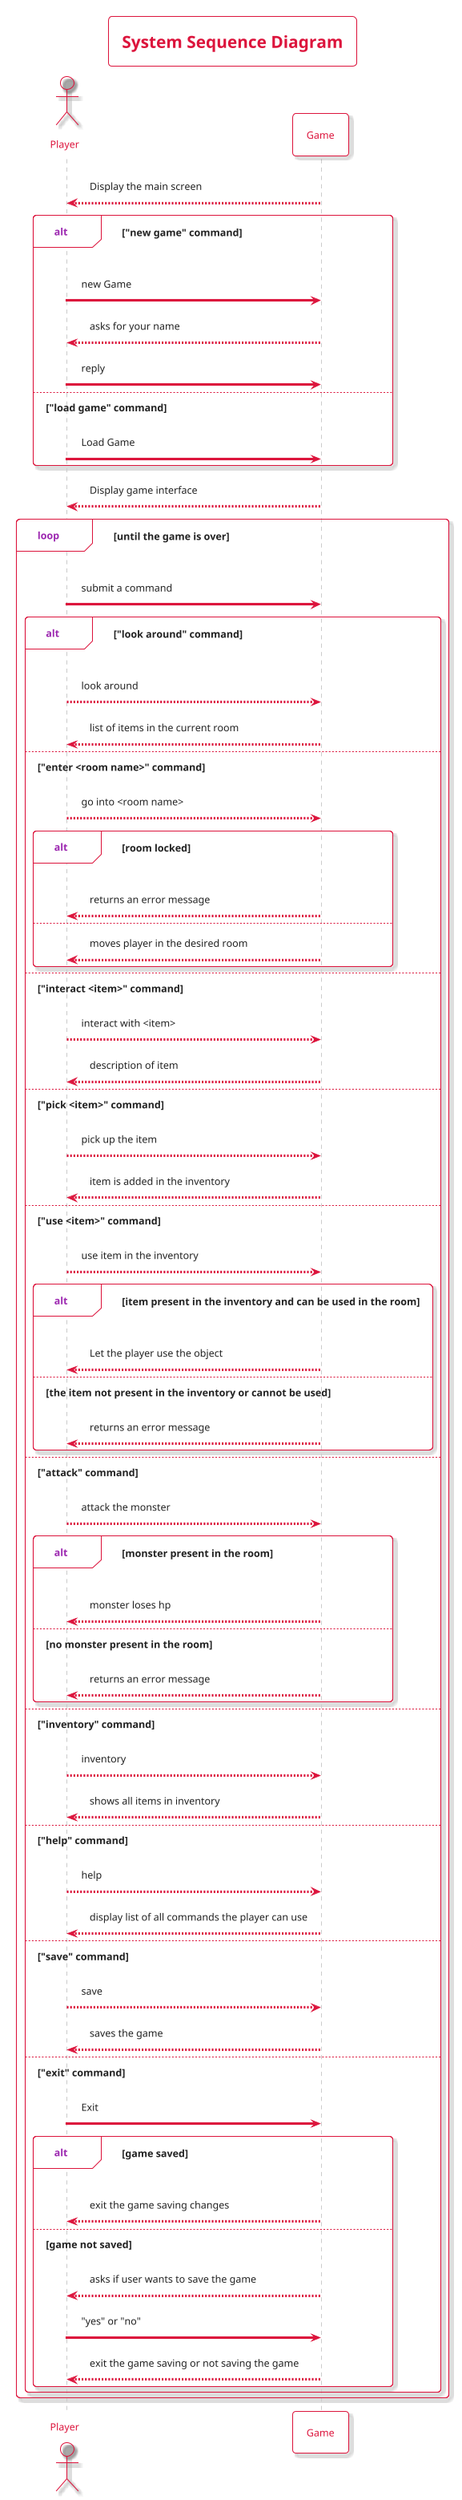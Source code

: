 @startuml SystemSequenceDiagram

!theme materia-outline

skinparam ArrowColor #DC143C
skinparam BackgroundColor #FFFFFF

skinparam titleBorderColor #DC143C
skinparam titleFontColor #DC143C

skinparam ActorBorderColor #DC143C
skinparam ActorFontColor #DC143C

skinparam ParticipantFontColor #DC143C
skinparam ParticipantBorderColor #DC143C

skinparam SequenceGroupBorderColor #DC143C


title System Sequence Diagram

actor Player
participant Game

Game --> Player : Display the main screen

alt "new game" command
    Player -> Game : new Game
    Game --> Player : asks for your name   
    Player -> Game : reply
else "load game" command 
    Player -> Game : Load Game
end

Game --> Player : Display game interface

loop until the game is over
    Player -> Game : submit a command

    alt "look around" command
        Player --> Game : look around
        Game --> Player : list of items in the current room

    else "enter <room name>" command
        Player --> Game : go into <room name>
        alt room locked
            Game --> Player : returns an error message
        else 
            Game --> Player : moves player in the desired room
        end

    else "interact <item>" command
        Player --> Game : interact with <item>
        Game --> Player : description of item
    
    else "pick <item>" command
        Player --> Game : pick up the item
        Game --> Player : item is added in the inventory

    else "use <item>" command
        Player --> Game : use item in the inventory
        alt  item present in the inventory and can be used in the room
            Game --> Player : Let the player use the object
        else the item not present in the inventory or cannot be used 
            Game --> Player : returns an error message
        end

    else "attack" command
        Player --> Game : attack the monster
        alt monster present in the room
            Game --> Player : monster loses hp
        else no monster present in the room
            Game --> Player : returns an error message
        end
    
    else "inventory" command
        Player --> Game : inventory
        Game --> Player : shows all items in inventory

    else "help" command
        Player --> Game : help
        Game --> Player : display list of all commands the player can use

    else "save" command
        Player --> Game: save
        Game --> Player : saves the game

    else "exit" command
        Player -> Game : Exit
            alt game saved
                Game --> Player : exit the game saving changes
            else game not saved
                Game --> Player : asks if user wants to save the game
                Player -> Game : "yes" or "no"
                Game --> Player : exit the game saving or not saving the game
            end
    end
end

@enduml
